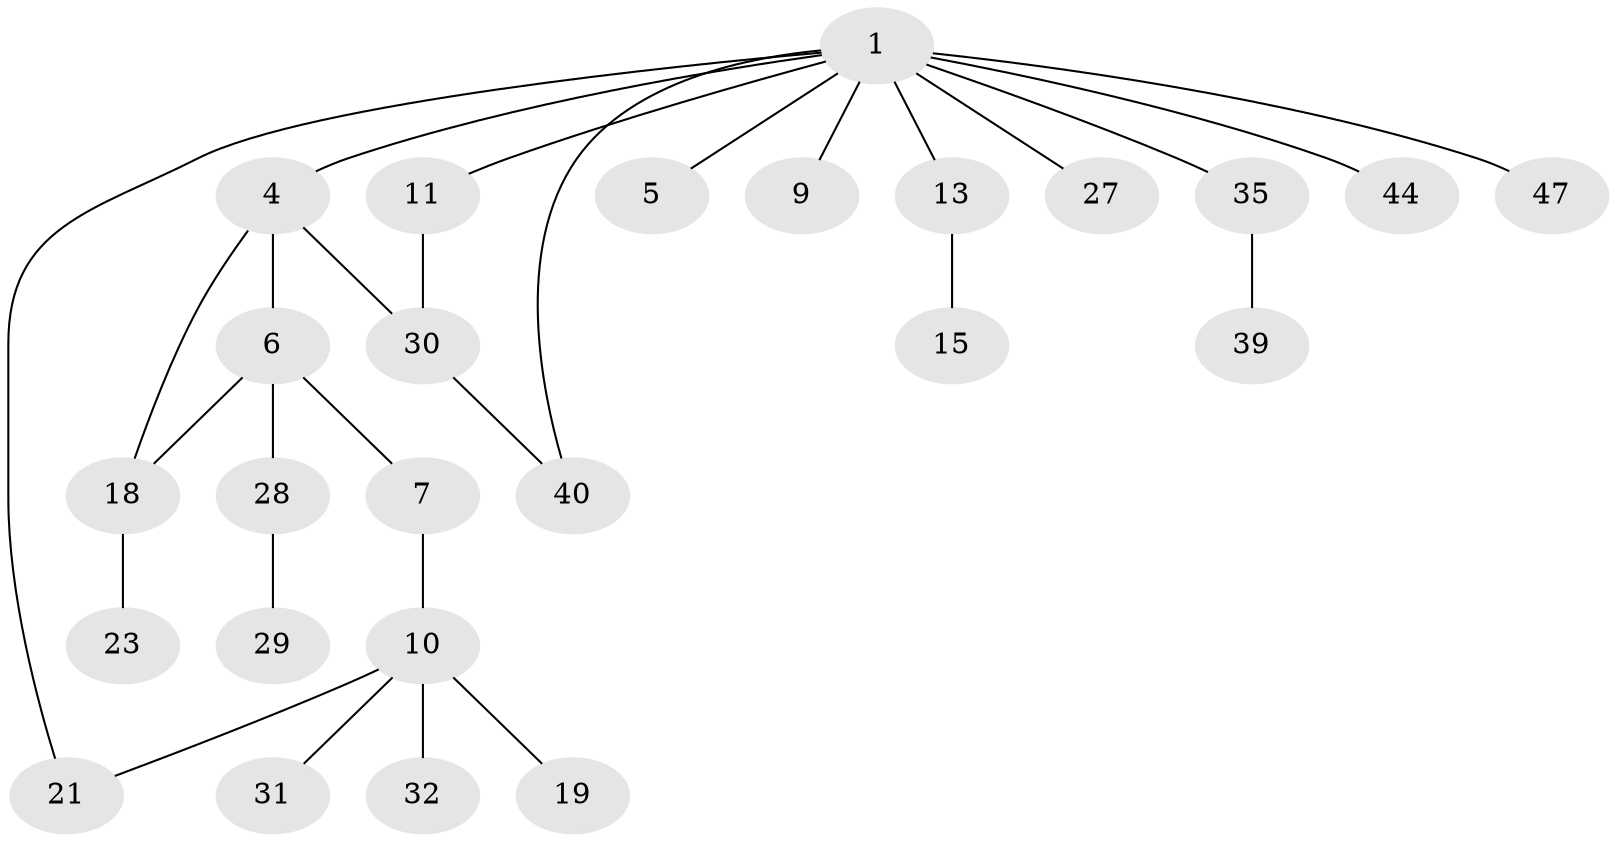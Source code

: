 // original degree distribution, {5: 0.1, 4: 0.08, 1: 0.4, 6: 0.02, 2: 0.3, 3: 0.1}
// Generated by graph-tools (version 1.1) at 2025/13/03/09/25 04:13:19]
// undirected, 25 vertices, 28 edges
graph export_dot {
graph [start="1"]
  node [color=gray90,style=filled];
  1 [super="+8+26+2"];
  4;
  5;
  6 [super="+43+14"];
  7;
  9;
  10 [super="+17+16"];
  11 [super="+22+12"];
  13;
  15;
  18;
  19;
  21 [super="+50+49+48+25"];
  23 [super="+38"];
  27 [super="+33"];
  28;
  29;
  30;
  31 [super="+41"];
  32 [super="+37"];
  35 [super="+36"];
  39;
  40 [super="+42"];
  44;
  47;
  1 -- 4;
  1 -- 44;
  1 -- 11;
  1 -- 27 [weight=2];
  1 -- 35;
  1 -- 5;
  1 -- 40;
  1 -- 9;
  1 -- 13;
  1 -- 47;
  1 -- 21;
  4 -- 6;
  4 -- 18;
  4 -- 30;
  6 -- 7;
  6 -- 28;
  6 -- 18;
  7 -- 10;
  10 -- 19;
  10 -- 32;
  10 -- 21;
  10 -- 31;
  11 -- 30;
  13 -- 15;
  18 -- 23;
  28 -- 29;
  30 -- 40;
  35 -- 39;
}
